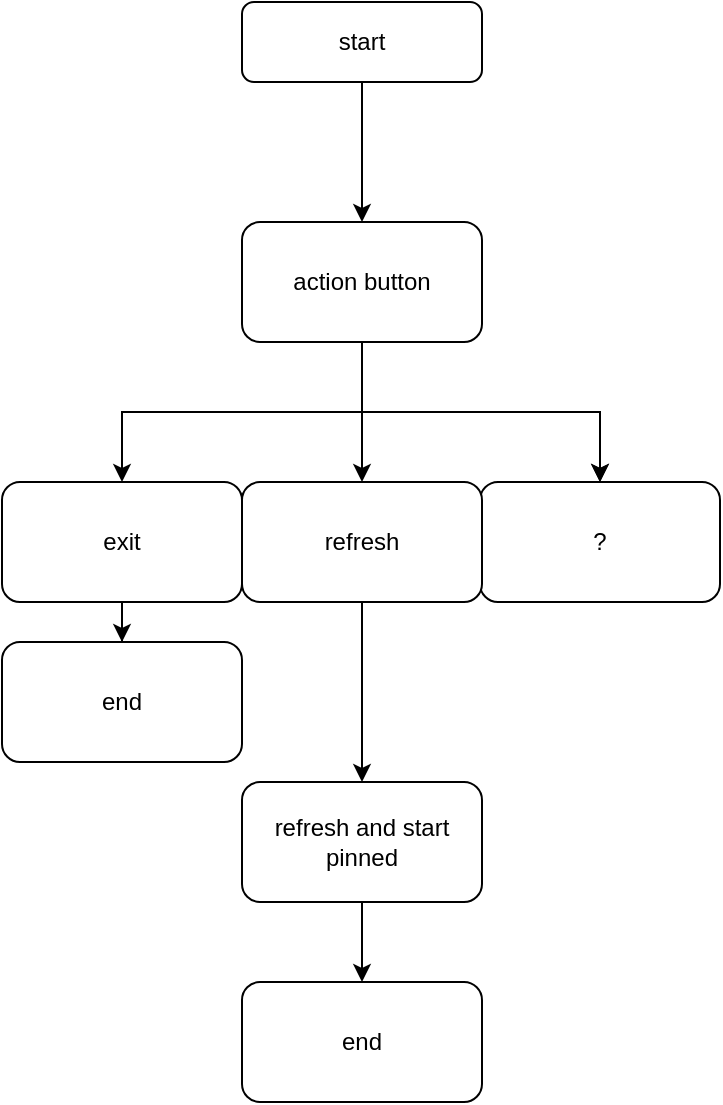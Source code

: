<mxfile version="24.7.16">
  <diagram id="C5RBs43oDa-KdzZeNtuy" name="Page-1">
    <mxGraphModel dx="880" dy="469" grid="1" gridSize="10" guides="1" tooltips="1" connect="1" arrows="1" fold="1" page="1" pageScale="1" pageWidth="827" pageHeight="1169" math="0" shadow="0">
      <root>
        <mxCell id="WIyWlLk6GJQsqaUBKTNV-0" />
        <mxCell id="WIyWlLk6GJQsqaUBKTNV-1" parent="WIyWlLk6GJQsqaUBKTNV-0" />
        <mxCell id="v9vbpIkVkLCxPb-EZByk-1" value="" style="edgeStyle=orthogonalEdgeStyle;rounded=0;orthogonalLoop=1;jettySize=auto;html=1;" edge="1" parent="WIyWlLk6GJQsqaUBKTNV-1" source="WIyWlLk6GJQsqaUBKTNV-3" target="v9vbpIkVkLCxPb-EZByk-0">
          <mxGeometry relative="1" as="geometry" />
        </mxCell>
        <mxCell id="WIyWlLk6GJQsqaUBKTNV-3" value="start" style="rounded=1;whiteSpace=wrap;html=1;fontSize=12;glass=0;strokeWidth=1;shadow=0;" parent="WIyWlLk6GJQsqaUBKTNV-1" vertex="1">
          <mxGeometry x="160" y="80" width="120" height="40" as="geometry" />
        </mxCell>
        <mxCell id="v9vbpIkVkLCxPb-EZByk-3" value="" style="edgeStyle=orthogonalEdgeStyle;rounded=0;orthogonalLoop=1;jettySize=auto;html=1;" edge="1" parent="WIyWlLk6GJQsqaUBKTNV-1" source="v9vbpIkVkLCxPb-EZByk-0" target="v9vbpIkVkLCxPb-EZByk-2">
          <mxGeometry relative="1" as="geometry" />
        </mxCell>
        <mxCell id="v9vbpIkVkLCxPb-EZByk-5" value="" style="edgeStyle=orthogonalEdgeStyle;rounded=0;orthogonalLoop=1;jettySize=auto;html=1;" edge="1" parent="WIyWlLk6GJQsqaUBKTNV-1" source="v9vbpIkVkLCxPb-EZByk-0" target="v9vbpIkVkLCxPb-EZByk-4">
          <mxGeometry relative="1" as="geometry" />
        </mxCell>
        <mxCell id="v9vbpIkVkLCxPb-EZByk-7" value="" style="edgeStyle=orthogonalEdgeStyle;rounded=0;orthogonalLoop=1;jettySize=auto;html=1;" edge="1" parent="WIyWlLk6GJQsqaUBKTNV-1" source="v9vbpIkVkLCxPb-EZByk-0" target="v9vbpIkVkLCxPb-EZByk-4">
          <mxGeometry relative="1" as="geometry" />
        </mxCell>
        <mxCell id="v9vbpIkVkLCxPb-EZByk-9" value="" style="edgeStyle=orthogonalEdgeStyle;rounded=0;orthogonalLoop=1;jettySize=auto;html=1;" edge="1" parent="WIyWlLk6GJQsqaUBKTNV-1" source="v9vbpIkVkLCxPb-EZByk-0" target="v9vbpIkVkLCxPb-EZByk-8">
          <mxGeometry relative="1" as="geometry" />
        </mxCell>
        <mxCell id="v9vbpIkVkLCxPb-EZByk-0" value="action button" style="whiteSpace=wrap;html=1;rounded=1;glass=0;strokeWidth=1;shadow=0;" vertex="1" parent="WIyWlLk6GJQsqaUBKTNV-1">
          <mxGeometry x="160" y="190" width="120" height="60" as="geometry" />
        </mxCell>
        <mxCell id="v9vbpIkVkLCxPb-EZByk-11" value="" style="edgeStyle=orthogonalEdgeStyle;rounded=0;orthogonalLoop=1;jettySize=auto;html=1;" edge="1" parent="WIyWlLk6GJQsqaUBKTNV-1" source="v9vbpIkVkLCxPb-EZByk-2" target="v9vbpIkVkLCxPb-EZByk-10">
          <mxGeometry relative="1" as="geometry" />
        </mxCell>
        <mxCell id="v9vbpIkVkLCxPb-EZByk-2" value="exit" style="whiteSpace=wrap;html=1;rounded=1;glass=0;strokeWidth=1;shadow=0;" vertex="1" parent="WIyWlLk6GJQsqaUBKTNV-1">
          <mxGeometry x="40" y="320" width="120" height="60" as="geometry" />
        </mxCell>
        <mxCell id="v9vbpIkVkLCxPb-EZByk-4" value="?" style="whiteSpace=wrap;html=1;rounded=1;glass=0;strokeWidth=1;shadow=0;" vertex="1" parent="WIyWlLk6GJQsqaUBKTNV-1">
          <mxGeometry x="279" y="320" width="120" height="60" as="geometry" />
        </mxCell>
        <mxCell id="v9vbpIkVkLCxPb-EZByk-13" value="" style="edgeStyle=orthogonalEdgeStyle;rounded=0;orthogonalLoop=1;jettySize=auto;html=1;" edge="1" parent="WIyWlLk6GJQsqaUBKTNV-1" source="v9vbpIkVkLCxPb-EZByk-8" target="v9vbpIkVkLCxPb-EZByk-12">
          <mxGeometry relative="1" as="geometry" />
        </mxCell>
        <mxCell id="v9vbpIkVkLCxPb-EZByk-8" value="refresh" style="whiteSpace=wrap;html=1;rounded=1;glass=0;strokeWidth=1;shadow=0;" vertex="1" parent="WIyWlLk6GJQsqaUBKTNV-1">
          <mxGeometry x="160" y="320" width="120" height="60" as="geometry" />
        </mxCell>
        <mxCell id="v9vbpIkVkLCxPb-EZByk-10" value="end" style="whiteSpace=wrap;html=1;rounded=1;glass=0;strokeWidth=1;shadow=0;" vertex="1" parent="WIyWlLk6GJQsqaUBKTNV-1">
          <mxGeometry x="40" y="400" width="120" height="60" as="geometry" />
        </mxCell>
        <mxCell id="v9vbpIkVkLCxPb-EZByk-15" value="" style="edgeStyle=orthogonalEdgeStyle;rounded=0;orthogonalLoop=1;jettySize=auto;html=1;" edge="1" parent="WIyWlLk6GJQsqaUBKTNV-1" source="v9vbpIkVkLCxPb-EZByk-12" target="v9vbpIkVkLCxPb-EZByk-14">
          <mxGeometry relative="1" as="geometry" />
        </mxCell>
        <mxCell id="v9vbpIkVkLCxPb-EZByk-12" value="refresh and start pinned" style="whiteSpace=wrap;html=1;rounded=1;glass=0;strokeWidth=1;shadow=0;" vertex="1" parent="WIyWlLk6GJQsqaUBKTNV-1">
          <mxGeometry x="160" y="470" width="120" height="60" as="geometry" />
        </mxCell>
        <mxCell id="v9vbpIkVkLCxPb-EZByk-14" value="end" style="whiteSpace=wrap;html=1;rounded=1;glass=0;strokeWidth=1;shadow=0;" vertex="1" parent="WIyWlLk6GJQsqaUBKTNV-1">
          <mxGeometry x="160" y="570" width="120" height="60" as="geometry" />
        </mxCell>
      </root>
    </mxGraphModel>
  </diagram>
</mxfile>
